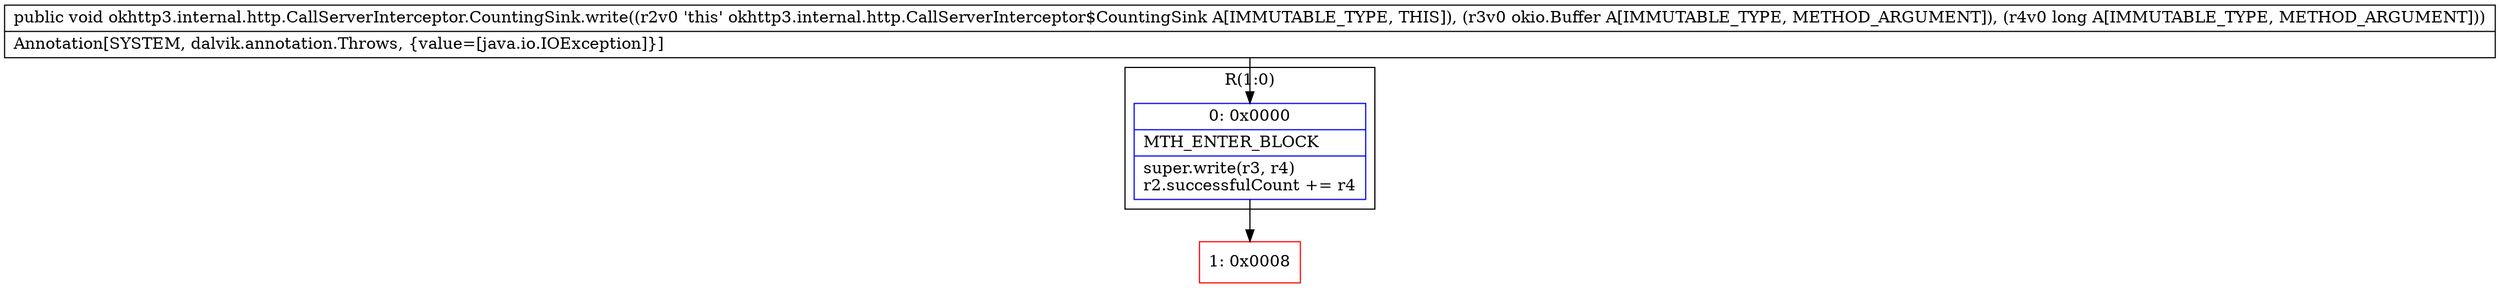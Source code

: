 digraph "CFG forokhttp3.internal.http.CallServerInterceptor.CountingSink.write(Lokio\/Buffer;J)V" {
subgraph cluster_Region_1876031406 {
label = "R(1:0)";
node [shape=record,color=blue];
Node_0 [shape=record,label="{0\:\ 0x0000|MTH_ENTER_BLOCK\l|super.write(r3, r4)\lr2.successfulCount += r4\l}"];
}
Node_1 [shape=record,color=red,label="{1\:\ 0x0008}"];
MethodNode[shape=record,label="{public void okhttp3.internal.http.CallServerInterceptor.CountingSink.write((r2v0 'this' okhttp3.internal.http.CallServerInterceptor$CountingSink A[IMMUTABLE_TYPE, THIS]), (r3v0 okio.Buffer A[IMMUTABLE_TYPE, METHOD_ARGUMENT]), (r4v0 long A[IMMUTABLE_TYPE, METHOD_ARGUMENT]))  | Annotation[SYSTEM, dalvik.annotation.Throws, \{value=[java.io.IOException]\}]\l}"];
MethodNode -> Node_0;
Node_0 -> Node_1;
}

